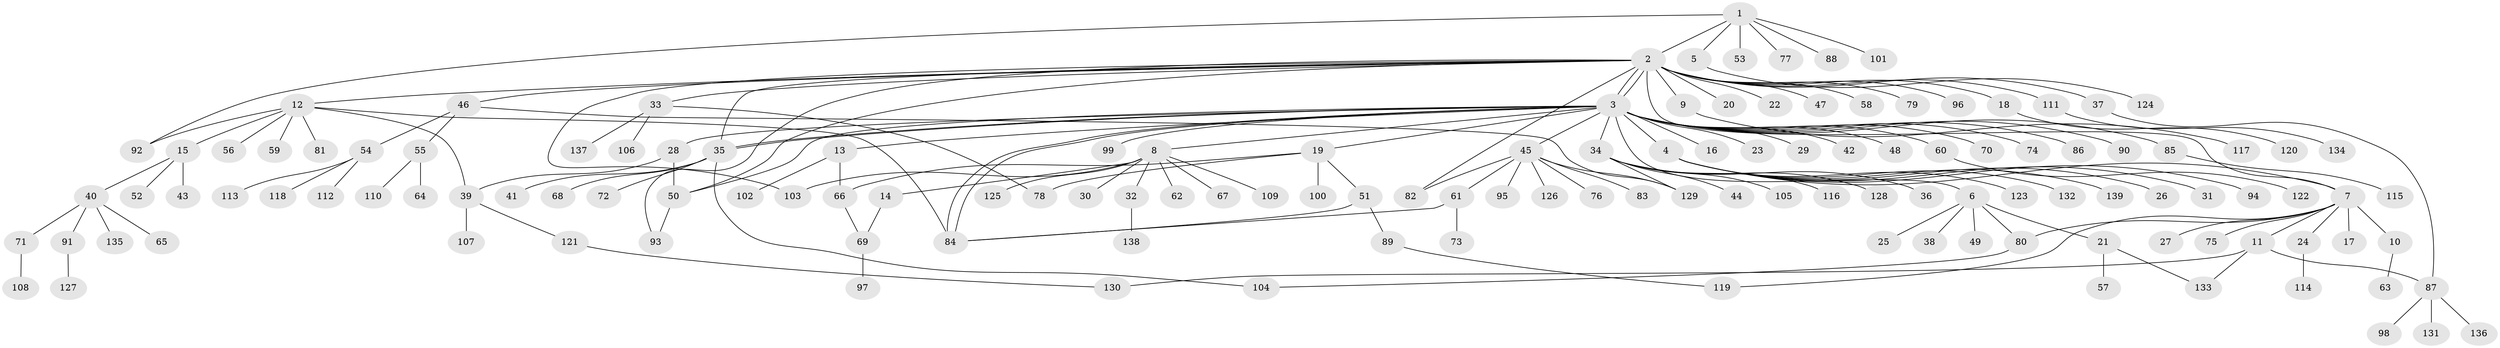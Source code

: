 // Generated by graph-tools (version 1.1) at 2025/49/03/09/25 03:49:46]
// undirected, 139 vertices, 164 edges
graph export_dot {
graph [start="1"]
  node [color=gray90,style=filled];
  1;
  2;
  3;
  4;
  5;
  6;
  7;
  8;
  9;
  10;
  11;
  12;
  13;
  14;
  15;
  16;
  17;
  18;
  19;
  20;
  21;
  22;
  23;
  24;
  25;
  26;
  27;
  28;
  29;
  30;
  31;
  32;
  33;
  34;
  35;
  36;
  37;
  38;
  39;
  40;
  41;
  42;
  43;
  44;
  45;
  46;
  47;
  48;
  49;
  50;
  51;
  52;
  53;
  54;
  55;
  56;
  57;
  58;
  59;
  60;
  61;
  62;
  63;
  64;
  65;
  66;
  67;
  68;
  69;
  70;
  71;
  72;
  73;
  74;
  75;
  76;
  77;
  78;
  79;
  80;
  81;
  82;
  83;
  84;
  85;
  86;
  87;
  88;
  89;
  90;
  91;
  92;
  93;
  94;
  95;
  96;
  97;
  98;
  99;
  100;
  101;
  102;
  103;
  104;
  105;
  106;
  107;
  108;
  109;
  110;
  111;
  112;
  113;
  114;
  115;
  116;
  117;
  118;
  119;
  120;
  121;
  122;
  123;
  124;
  125;
  126;
  127;
  128;
  129;
  130;
  131;
  132;
  133;
  134;
  135;
  136;
  137;
  138;
  139;
  1 -- 2;
  1 -- 5;
  1 -- 53;
  1 -- 77;
  1 -- 88;
  1 -- 92;
  1 -- 101;
  2 -- 3;
  2 -- 3;
  2 -- 7;
  2 -- 9;
  2 -- 12;
  2 -- 18;
  2 -- 20;
  2 -- 22;
  2 -- 33;
  2 -- 35;
  2 -- 37;
  2 -- 46;
  2 -- 47;
  2 -- 50;
  2 -- 58;
  2 -- 79;
  2 -- 82;
  2 -- 93;
  2 -- 96;
  2 -- 103;
  2 -- 111;
  3 -- 4;
  3 -- 6;
  3 -- 8;
  3 -- 13;
  3 -- 16;
  3 -- 19;
  3 -- 23;
  3 -- 28;
  3 -- 29;
  3 -- 34;
  3 -- 35;
  3 -- 35;
  3 -- 42;
  3 -- 45;
  3 -- 48;
  3 -- 50;
  3 -- 60;
  3 -- 70;
  3 -- 74;
  3 -- 84;
  3 -- 84;
  3 -- 85;
  3 -- 86;
  3 -- 90;
  3 -- 99;
  4 -- 7;
  4 -- 26;
  4 -- 31;
  4 -- 94;
  4 -- 123;
  4 -- 132;
  4 -- 139;
  5 -- 124;
  6 -- 21;
  6 -- 25;
  6 -- 38;
  6 -- 49;
  6 -- 80;
  7 -- 10;
  7 -- 11;
  7 -- 17;
  7 -- 24;
  7 -- 27;
  7 -- 75;
  7 -- 80;
  7 -- 119;
  8 -- 14;
  8 -- 30;
  8 -- 32;
  8 -- 62;
  8 -- 67;
  8 -- 103;
  8 -- 109;
  8 -- 125;
  9 -- 117;
  10 -- 63;
  11 -- 87;
  11 -- 130;
  11 -- 133;
  12 -- 15;
  12 -- 39;
  12 -- 56;
  12 -- 59;
  12 -- 81;
  12 -- 84;
  12 -- 92;
  13 -- 66;
  13 -- 102;
  14 -- 69;
  15 -- 40;
  15 -- 43;
  15 -- 52;
  18 -- 120;
  19 -- 51;
  19 -- 66;
  19 -- 78;
  19 -- 100;
  21 -- 57;
  21 -- 133;
  24 -- 114;
  28 -- 39;
  28 -- 50;
  32 -- 138;
  33 -- 78;
  33 -- 106;
  33 -- 137;
  34 -- 36;
  34 -- 44;
  34 -- 105;
  34 -- 116;
  34 -- 128;
  34 -- 129;
  35 -- 41;
  35 -- 68;
  35 -- 72;
  35 -- 104;
  37 -- 87;
  39 -- 107;
  39 -- 121;
  40 -- 65;
  40 -- 71;
  40 -- 91;
  40 -- 135;
  45 -- 61;
  45 -- 76;
  45 -- 82;
  45 -- 83;
  45 -- 95;
  45 -- 126;
  45 -- 129;
  46 -- 54;
  46 -- 55;
  46 -- 129;
  50 -- 93;
  51 -- 84;
  51 -- 89;
  54 -- 112;
  54 -- 113;
  54 -- 118;
  55 -- 64;
  55 -- 110;
  60 -- 122;
  61 -- 73;
  61 -- 84;
  66 -- 69;
  69 -- 97;
  71 -- 108;
  80 -- 104;
  85 -- 115;
  87 -- 98;
  87 -- 131;
  87 -- 136;
  89 -- 119;
  91 -- 127;
  111 -- 134;
  121 -- 130;
}
